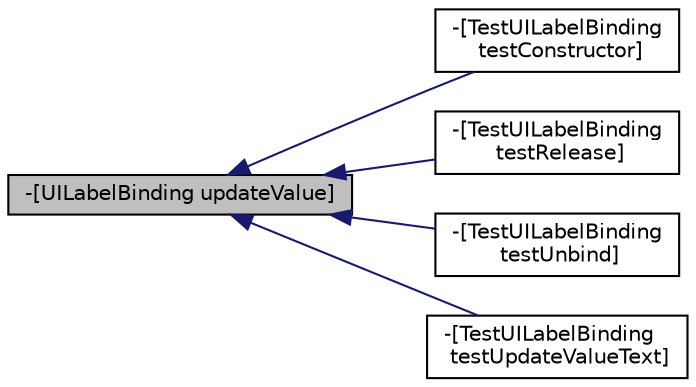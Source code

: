 digraph "-[UILabelBinding updateValue]"
{
  bgcolor="transparent";
  edge [fontname="Helvetica",fontsize="10",labelfontname="Helvetica",labelfontsize="10"];
  node [fontname="Helvetica",fontsize="10",shape=record];
  rankdir="LR";
  Node1 [label="-[UILabelBinding updateValue]",height=0.2,width=0.4,color="black", fillcolor="grey75", style="filled" fontcolor="black"];
  Node1 -> Node2 [dir="back",color="midnightblue",fontsize="10",style="solid",fontname="Helvetica"];
  Node2 [label="-[TestUILabelBinding\l testConstructor]",height=0.2,width=0.4,color="black",URL="$db/dc1/interface_test_u_i_label_binding.html#a49328851ae9f7268f66eaf8062090b41"];
  Node1 -> Node3 [dir="back",color="midnightblue",fontsize="10",style="solid",fontname="Helvetica"];
  Node3 [label="-[TestUILabelBinding\l testRelease]",height=0.2,width=0.4,color="black",URL="$db/dc1/interface_test_u_i_label_binding.html#ad569ef4984d1f5e1d70df6712cd6958b"];
  Node1 -> Node4 [dir="back",color="midnightblue",fontsize="10",style="solid",fontname="Helvetica"];
  Node4 [label="-[TestUILabelBinding\l testUnbind]",height=0.2,width=0.4,color="black",URL="$db/dc1/interface_test_u_i_label_binding.html#a6f08557d8e087a5cb65006bc03390043"];
  Node1 -> Node5 [dir="back",color="midnightblue",fontsize="10",style="solid",fontname="Helvetica"];
  Node5 [label="-[TestUILabelBinding\l testUpdateValueText]",height=0.2,width=0.4,color="black",URL="$db/dc1/interface_test_u_i_label_binding.html#adb57d3618a435dbc84ff8dccc57a8df6"];
}
